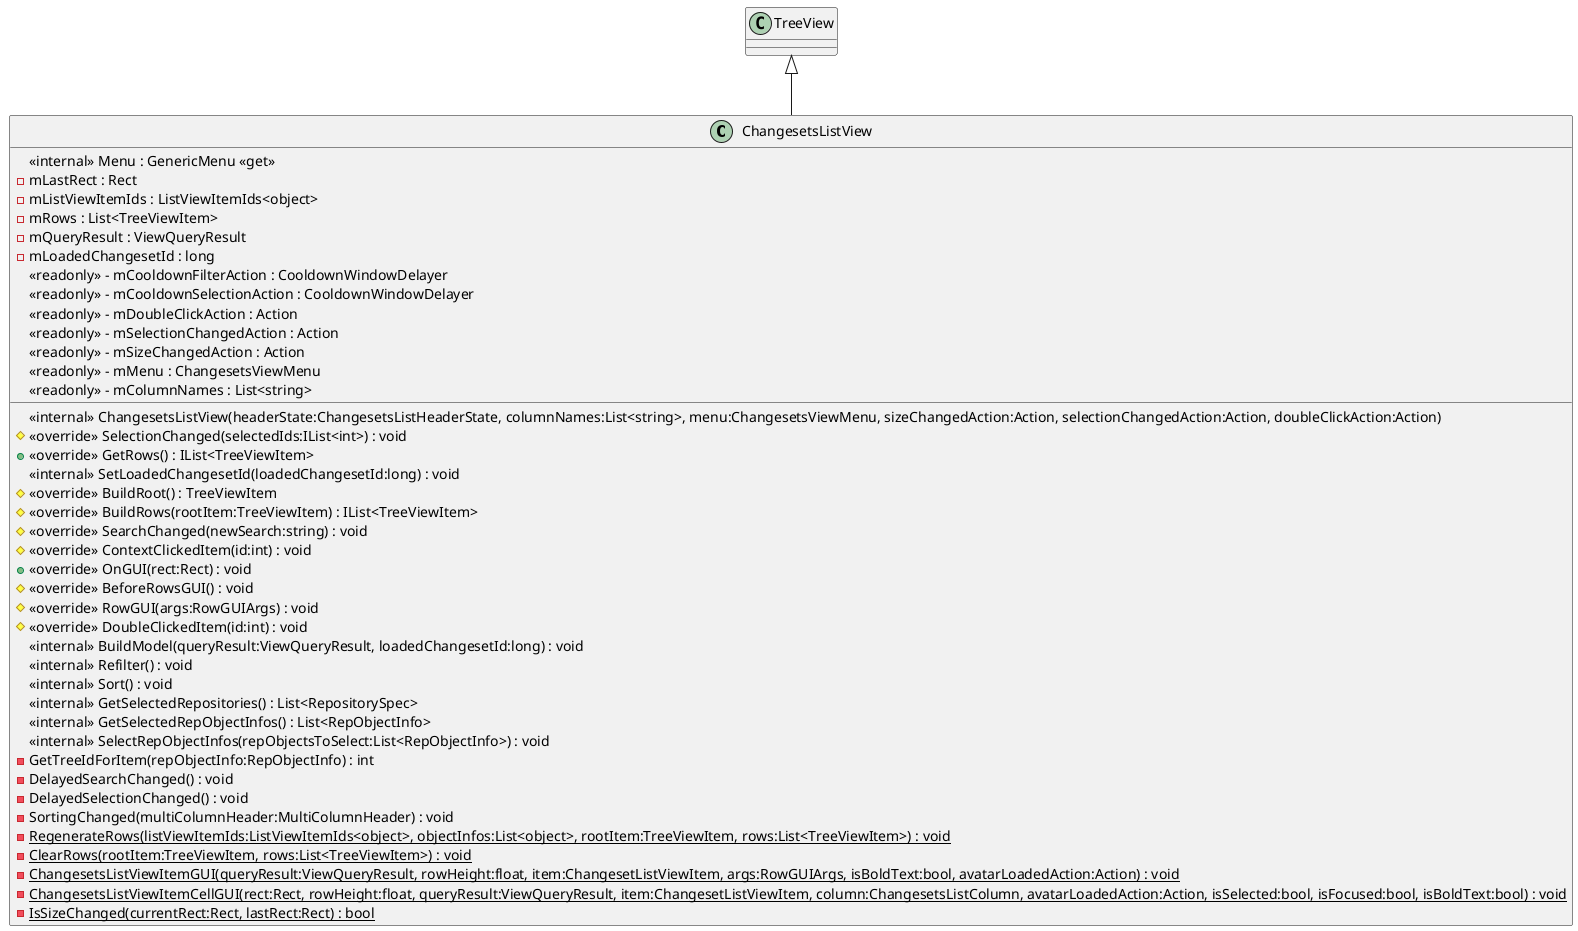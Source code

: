 @startuml
class ChangesetsListView {
    <<internal>> Menu : GenericMenu <<get>>
    <<internal>> ChangesetsListView(headerState:ChangesetsListHeaderState, columnNames:List<string>, menu:ChangesetsViewMenu, sizeChangedAction:Action, selectionChangedAction:Action, doubleClickAction:Action)
    # <<override>> SelectionChanged(selectedIds:IList<int>) : void
    + <<override>> GetRows() : IList<TreeViewItem>
    <<internal>> SetLoadedChangesetId(loadedChangesetId:long) : void
    # <<override>> BuildRoot() : TreeViewItem
    # <<override>> BuildRows(rootItem:TreeViewItem) : IList<TreeViewItem>
    # <<override>> SearchChanged(newSearch:string) : void
    # <<override>> ContextClickedItem(id:int) : void
    + <<override>> OnGUI(rect:Rect) : void
    # <<override>> BeforeRowsGUI() : void
    # <<override>> RowGUI(args:RowGUIArgs) : void
    # <<override>> DoubleClickedItem(id:int) : void
    <<internal>> BuildModel(queryResult:ViewQueryResult, loadedChangesetId:long) : void
    <<internal>> Refilter() : void
    <<internal>> Sort() : void
    <<internal>> GetSelectedRepositories() : List<RepositorySpec>
    <<internal>> GetSelectedRepObjectInfos() : List<RepObjectInfo>
    <<internal>> SelectRepObjectInfos(repObjectsToSelect:List<RepObjectInfo>) : void
    - GetTreeIdForItem(repObjectInfo:RepObjectInfo) : int
    - DelayedSearchChanged() : void
    - DelayedSelectionChanged() : void
    - SortingChanged(multiColumnHeader:MultiColumnHeader) : void
    {static} - RegenerateRows(listViewItemIds:ListViewItemIds<object>, objectInfos:List<object>, rootItem:TreeViewItem, rows:List<TreeViewItem>) : void
    {static} - ClearRows(rootItem:TreeViewItem, rows:List<TreeViewItem>) : void
    {static} - ChangesetsListViewItemGUI(queryResult:ViewQueryResult, rowHeight:float, item:ChangesetListViewItem, args:RowGUIArgs, isBoldText:bool, avatarLoadedAction:Action) : void
    {static} - ChangesetsListViewItemCellGUI(rect:Rect, rowHeight:float, queryResult:ViewQueryResult, item:ChangesetListViewItem, column:ChangesetsListColumn, avatarLoadedAction:Action, isSelected:bool, isFocused:bool, isBoldText:bool) : void
    {static} - IsSizeChanged(currentRect:Rect, lastRect:Rect) : bool
    - mLastRect : Rect
    - mListViewItemIds : ListViewItemIds<object>
    - mRows : List<TreeViewItem>
    - mQueryResult : ViewQueryResult
    - mLoadedChangesetId : long
    <<readonly>> - mCooldownFilterAction : CooldownWindowDelayer
    <<readonly>> - mCooldownSelectionAction : CooldownWindowDelayer
    <<readonly>> - mDoubleClickAction : Action
    <<readonly>> - mSelectionChangedAction : Action
    <<readonly>> - mSizeChangedAction : Action
    <<readonly>> - mMenu : ChangesetsViewMenu
    <<readonly>> - mColumnNames : List<string>
}
TreeView <|-- ChangesetsListView
@enduml

